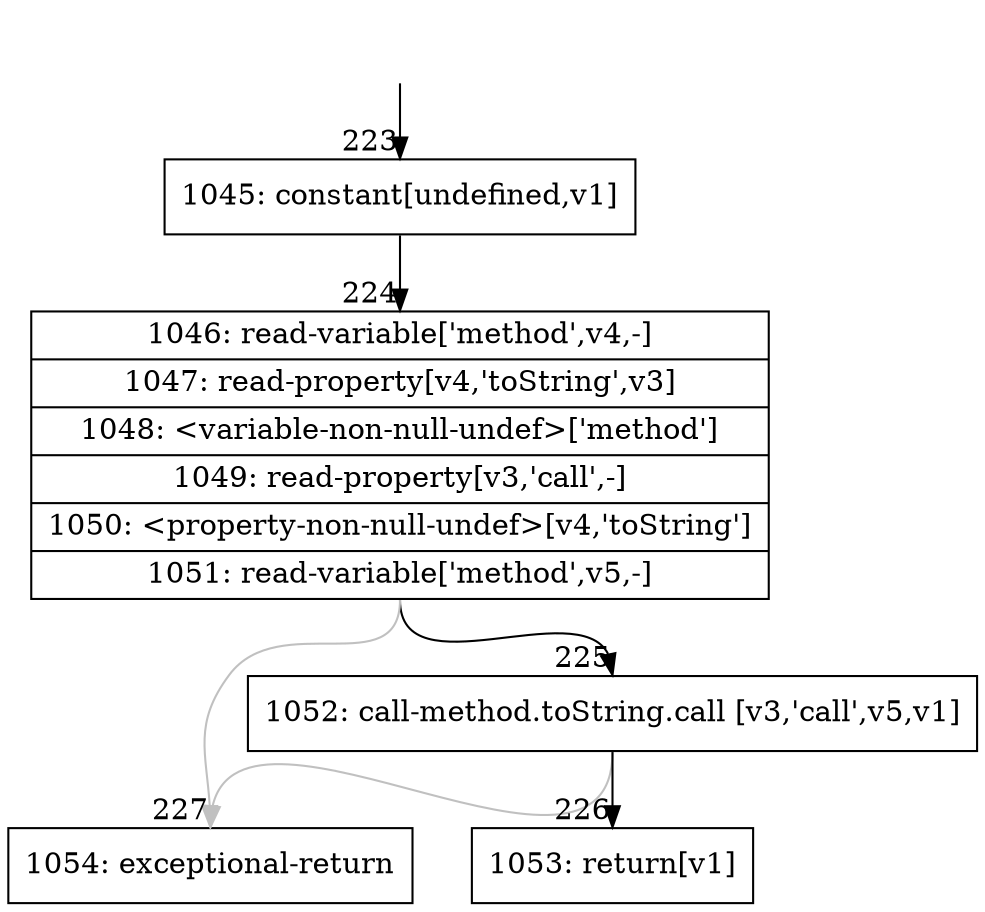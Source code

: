 digraph {
rankdir="TD"
BB_entry17[shape=none,label=""];
BB_entry17 -> BB223 [tailport=s, headport=n, headlabel="    223"]
BB223 [shape=record label="{1045: constant[undefined,v1]}" ] 
BB223 -> BB224 [tailport=s, headport=n, headlabel="      224"]
BB224 [shape=record label="{1046: read-variable['method',v4,-]|1047: read-property[v4,'toString',v3]|1048: \<variable-non-null-undef\>['method']|1049: read-property[v3,'call',-]|1050: \<property-non-null-undef\>[v4,'toString']|1051: read-variable['method',v5,-]}" ] 
BB224 -> BB225 [tailport=s, headport=n, headlabel="      225"]
BB224 -> BB227 [tailport=s, headport=n, color=gray, headlabel="      227"]
BB225 [shape=record label="{1052: call-method.toString.call [v3,'call',v5,v1]}" ] 
BB225 -> BB226 [tailport=s, headport=n, headlabel="      226"]
BB225 -> BB227 [tailport=s, headport=n, color=gray]
BB226 [shape=record label="{1053: return[v1]}" ] 
BB227 [shape=record label="{1054: exceptional-return}" ] 
//#$~ 128
}
